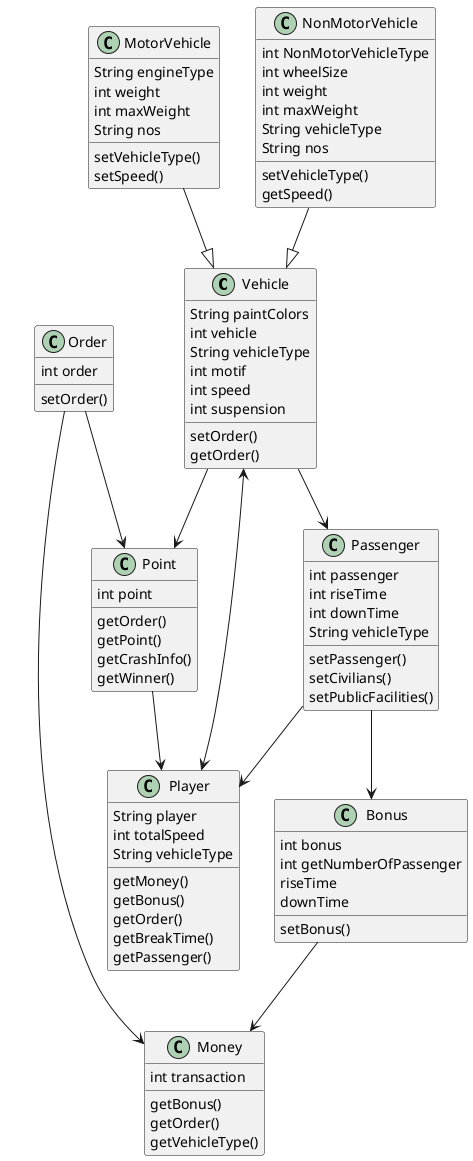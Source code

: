 @startuml
Vehicle : String paintColors
Vehicle : int vehicle
Vehicle : String vehicleType
Vehicle : int motif
Vehicle : int speed
Vehicle : int suspension
Vehicle : setOrder()
Vehicle : getOrder()
Passenger : int passenger
Passenger : int riseTime
Passenger : int downTime
Passenger : String vehicleType
Passenger : setPassenger()
Passenger : setCivilians()
Passenger : setPublicFacilities()
MotorVehicle : String engineType
MotorVehicle : int weight
MotorVehicle : int maxWeight
MotorVehicle : String nos
MotorVehicle : setVehicleType()
MotorVehicle : setSpeed()
NonMotorVehicle : int NonMotorVehicleType
NonMotorVehicle : int wheelSize
NonMotorVehicle : int weight
NonMotorVehicle : int maxWeight
NonMotorVehicle : String vehicleType
NonMotorVehicle : String nos
NonMotorVehicle : setVehicleType()
NonMotorVehicle : getSpeed()
Point : int point
Point : getOrder()
Point : getPoint()
Point : getCrashInfo()
Point : getWinner()
Money : int transaction
Money : getBonus()
Money : getOrder()
Money : getVehicleType()
Bonus : int bonus
Bonus : int getNumberOfPassenger
Bonus : riseTime
Bonus : downTime
Bonus : setBonus()
Order : int order
Order : setOrder()
Player : String player
Player : int totalSpeed
Player : String vehicleType
Player : getMoney()
Player : getBonus()
Player : getOrder()
Player : getBreakTime()
Player : getPassenger()
MotorVehicle --|> Vehicle
NonMotorVehicle --|> Vehicle
Vehicle --> Point
Bonus --> Money
Passenger --> Bonus
Vehicle --> Passenger
Order --> Money
Order --> Point
Vehicle <--> Player
Point --> Player
Passenger --> Player
@enduml